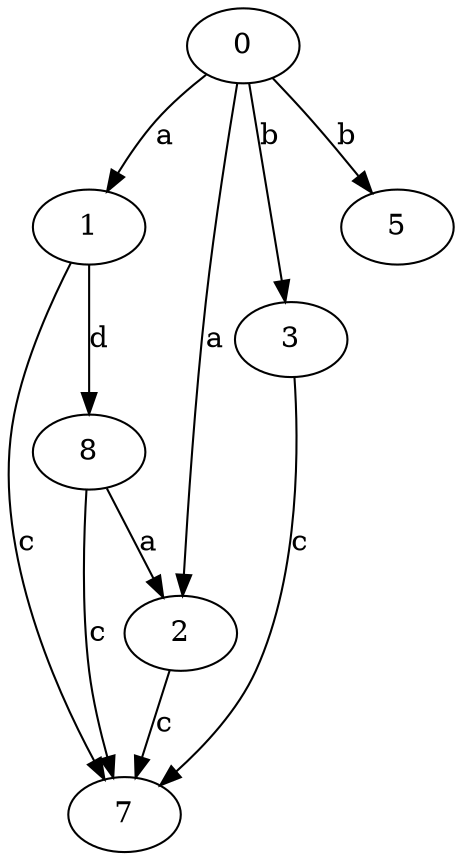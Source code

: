 strict digraph  {
1;
2;
3;
0;
5;
7;
8;
1 -> 7  [label=c];
1 -> 8  [label=d];
2 -> 7  [label=c];
3 -> 7  [label=c];
0 -> 1  [label=a];
0 -> 2  [label=a];
0 -> 3  [label=b];
0 -> 5  [label=b];
8 -> 2  [label=a];
8 -> 7  [label=c];
}
